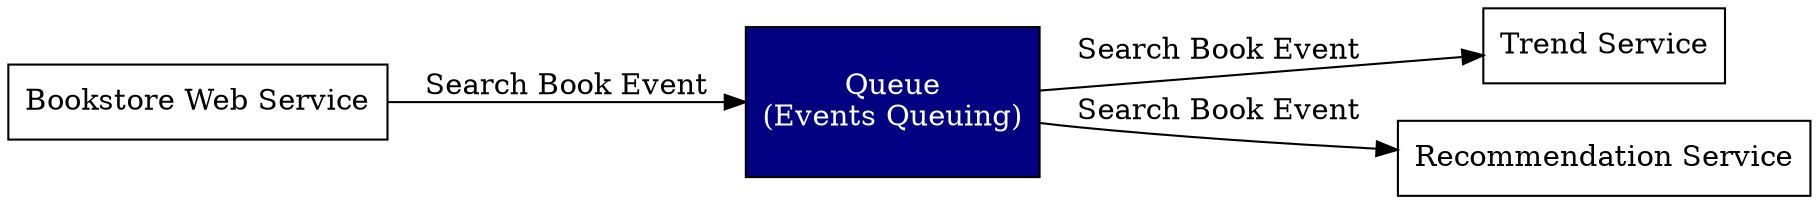 digraph {
    rankdir=LR; // Layout from left to right

    // Node definitions
    producer [label="Bookstore Web Service", shape=box];
    consumer1 [label="Trend Service", shape=box];
    consumer2 [label="Recommendation Service", shape=box];
    queue [label="Queue\n(Events Queuing)", shape=rectangle, width=1.5, height=1, style=filled, fillcolor=navy, fontcolor=white];

    // Edge definitions
    producer -> queue [label="Search Book Event"];
    queue -> consumer1 [label="Search Book Event"];
    queue -> consumer2 [label="Search Book Event"];
}
